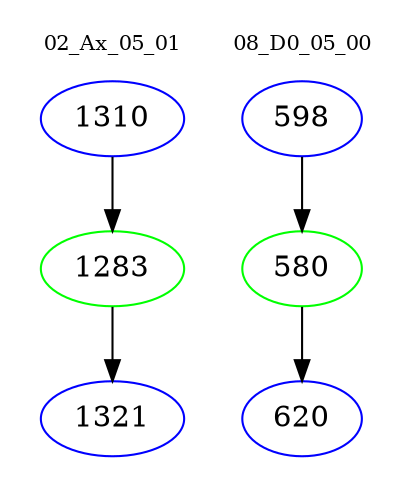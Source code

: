 digraph{
subgraph cluster_0 {
color = white
label = "02_Ax_05_01";
fontsize=10;
T0_1310 [label="1310", color="blue"]
T0_1310 -> T0_1283 [color="black"]
T0_1283 [label="1283", color="green"]
T0_1283 -> T0_1321 [color="black"]
T0_1321 [label="1321", color="blue"]
}
subgraph cluster_1 {
color = white
label = "08_D0_05_00";
fontsize=10;
T1_598 [label="598", color="blue"]
T1_598 -> T1_580 [color="black"]
T1_580 [label="580", color="green"]
T1_580 -> T1_620 [color="black"]
T1_620 [label="620", color="blue"]
}
}
